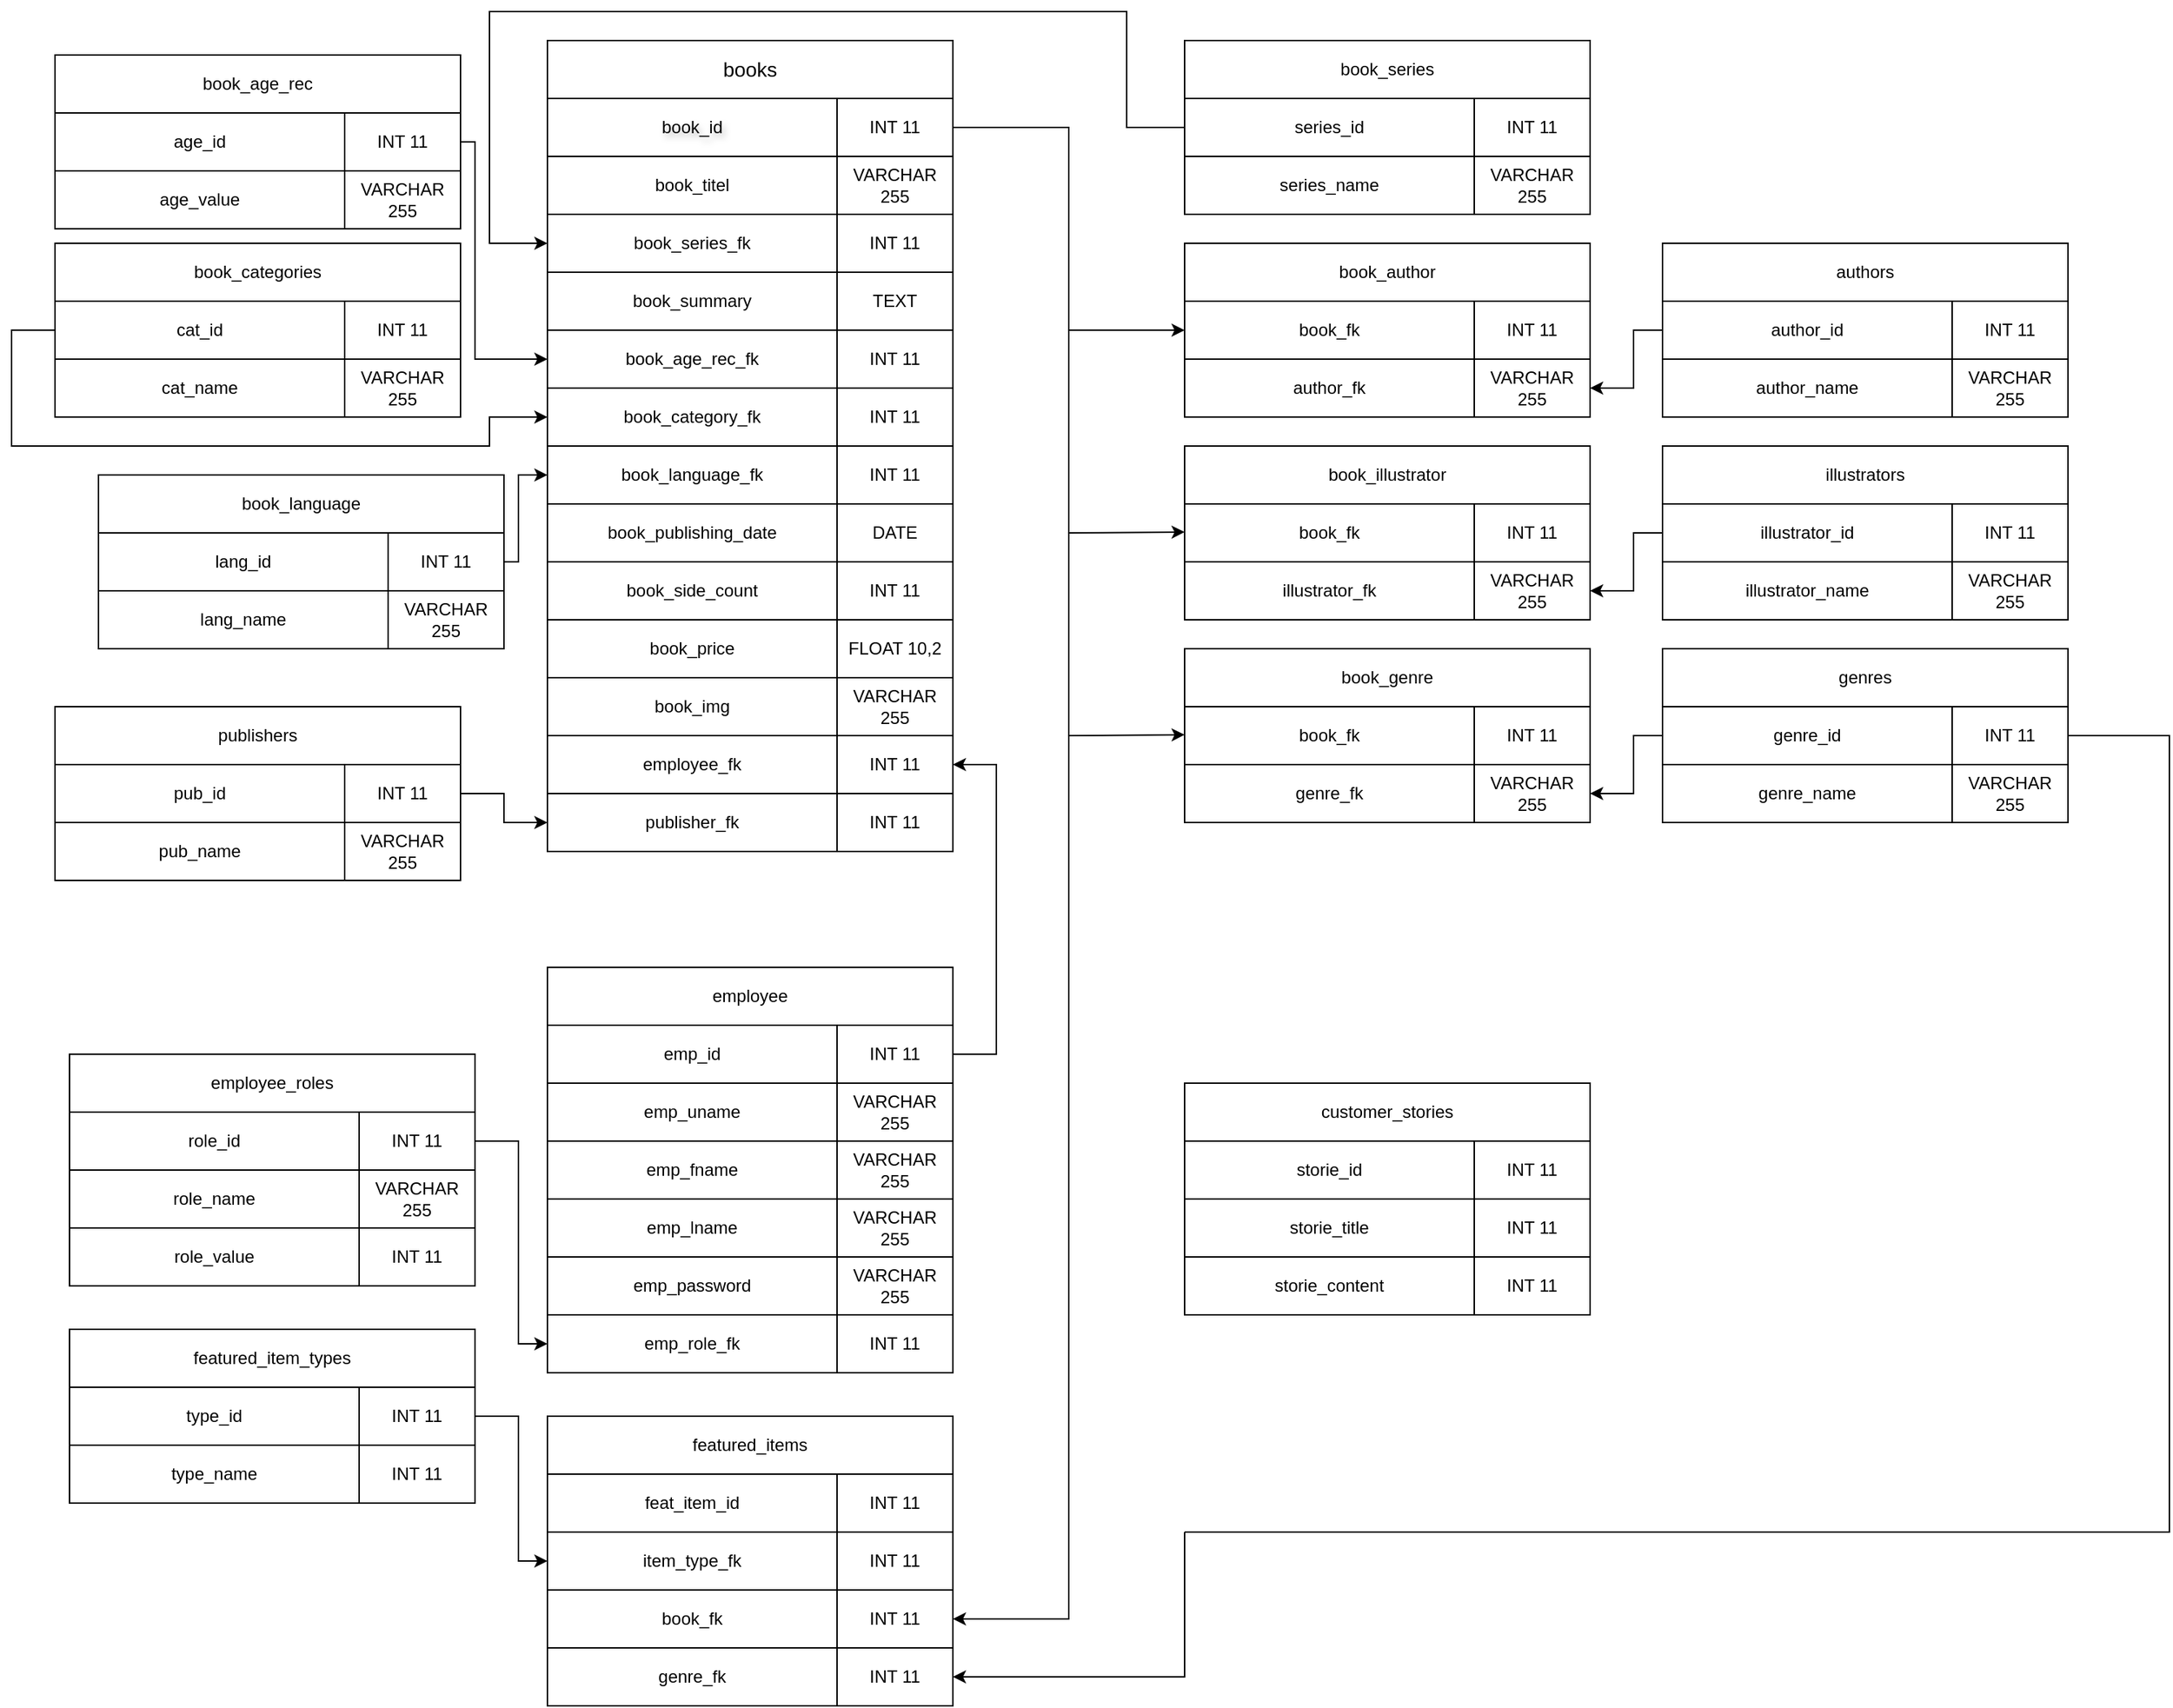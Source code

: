<mxfile version="24.8.4">
  <diagram name="Page-1" id="GM40dVbvfgNcXeAkodNv">
    <mxGraphModel dx="2333" dy="1267" grid="1" gridSize="10" guides="1" tooltips="1" connect="1" arrows="1" fold="1" page="1" pageScale="1" pageWidth="827" pageHeight="1169" math="0" shadow="0">
      <root>
        <mxCell id="0" />
        <mxCell id="1" parent="0" />
        <mxCell id="lu-ZIFMta7nP-iSTY2ae-159" value="" style="rounded=0;whiteSpace=wrap;html=1;" vertex="1" parent="1">
          <mxGeometry x="420" y="110" width="280" height="560" as="geometry" />
        </mxCell>
        <mxCell id="lu-ZIFMta7nP-iSTY2ae-160" value="&lt;font style=&quot;font-size: 14px;&quot;&gt;books&lt;/font&gt;" style="rounded=0;whiteSpace=wrap;html=1;movable=1;resizable=1;rotatable=1;deletable=1;editable=1;locked=0;connectable=1;" vertex="1" parent="1">
          <mxGeometry x="420" y="110" width="280" height="40" as="geometry" />
        </mxCell>
        <mxCell id="lu-ZIFMta7nP-iSTY2ae-161" value="book_id" style="rounded=0;whiteSpace=wrap;html=1;movable=1;resizable=1;rotatable=1;deletable=1;editable=1;locked=0;connectable=1;fontColor=#000000;textShadow=1;" vertex="1" parent="1">
          <mxGeometry x="420" y="150" width="200" height="40" as="geometry" />
        </mxCell>
        <mxCell id="lu-ZIFMta7nP-iSTY2ae-162" value="INT 11" style="rounded=0;whiteSpace=wrap;html=1;movable=1;resizable=1;rotatable=1;deletable=1;editable=1;locked=0;connectable=1;" vertex="1" parent="1">
          <mxGeometry x="620" y="150" width="80" height="40" as="geometry" />
        </mxCell>
        <mxCell id="lu-ZIFMta7nP-iSTY2ae-163" value="book_titel" style="rounded=0;whiteSpace=wrap;html=1;movable=1;resizable=1;rotatable=1;deletable=1;editable=1;locked=0;connectable=1;" vertex="1" parent="1">
          <mxGeometry x="420" y="190" width="200" height="40" as="geometry" />
        </mxCell>
        <mxCell id="lu-ZIFMta7nP-iSTY2ae-164" value="VARCHAR 255" style="rounded=0;whiteSpace=wrap;html=1;movable=1;resizable=1;rotatable=1;deletable=1;editable=1;locked=0;connectable=1;" vertex="1" parent="1">
          <mxGeometry x="620" y="190" width="80" height="40" as="geometry" />
        </mxCell>
        <mxCell id="lu-ZIFMta7nP-iSTY2ae-165" value="book_series_fk" style="rounded=0;whiteSpace=wrap;html=1;movable=1;resizable=1;rotatable=1;deletable=1;editable=1;locked=0;connectable=1;" vertex="1" parent="1">
          <mxGeometry x="420" y="230" width="200" height="40" as="geometry" />
        </mxCell>
        <mxCell id="lu-ZIFMta7nP-iSTY2ae-166" value="INT 11" style="rounded=0;whiteSpace=wrap;html=1;movable=1;resizable=1;rotatable=1;deletable=1;editable=1;locked=0;connectable=1;" vertex="1" parent="1">
          <mxGeometry x="620" y="230" width="80" height="40" as="geometry" />
        </mxCell>
        <mxCell id="lu-ZIFMta7nP-iSTY2ae-167" value="book_summary" style="rounded=0;whiteSpace=wrap;html=1;movable=1;resizable=1;rotatable=1;deletable=1;editable=1;locked=0;connectable=1;" vertex="1" parent="1">
          <mxGeometry x="420" y="270" width="200" height="40" as="geometry" />
        </mxCell>
        <mxCell id="lu-ZIFMta7nP-iSTY2ae-168" value="TEXT" style="rounded=0;whiteSpace=wrap;html=1;movable=1;resizable=1;rotatable=1;deletable=1;editable=1;locked=0;connectable=1;" vertex="1" parent="1">
          <mxGeometry x="620" y="270" width="80" height="40" as="geometry" />
        </mxCell>
        <mxCell id="lu-ZIFMta7nP-iSTY2ae-169" value="book_age_rec_fk" style="rounded=0;whiteSpace=wrap;html=1;movable=1;resizable=1;rotatable=1;deletable=1;editable=1;locked=0;connectable=1;" vertex="1" parent="1">
          <mxGeometry x="420" y="310" width="200" height="40" as="geometry" />
        </mxCell>
        <mxCell id="lu-ZIFMta7nP-iSTY2ae-170" value="INT 11" style="rounded=0;whiteSpace=wrap;html=1;movable=1;resizable=1;rotatable=1;deletable=1;editable=1;locked=0;connectable=1;" vertex="1" parent="1">
          <mxGeometry x="620" y="310" width="80" height="40" as="geometry" />
        </mxCell>
        <mxCell id="lu-ZIFMta7nP-iSTY2ae-171" value="book_category_fk" style="rounded=0;whiteSpace=wrap;html=1;movable=1;resizable=1;rotatable=1;deletable=1;editable=1;locked=0;connectable=1;" vertex="1" parent="1">
          <mxGeometry x="420" y="350" width="200" height="40" as="geometry" />
        </mxCell>
        <mxCell id="lu-ZIFMta7nP-iSTY2ae-172" value="INT 11" style="rounded=0;whiteSpace=wrap;html=1;movable=1;resizable=1;rotatable=1;deletable=1;editable=1;locked=0;connectable=1;" vertex="1" parent="1">
          <mxGeometry x="620" y="350" width="80" height="40" as="geometry" />
        </mxCell>
        <mxCell id="lu-ZIFMta7nP-iSTY2ae-173" value="book_language_fk" style="rounded=0;whiteSpace=wrap;html=1;movable=1;resizable=1;rotatable=1;deletable=1;editable=1;locked=0;connectable=1;" vertex="1" parent="1">
          <mxGeometry x="420" y="390" width="200" height="40" as="geometry" />
        </mxCell>
        <mxCell id="lu-ZIFMta7nP-iSTY2ae-174" value="INT 11" style="rounded=0;whiteSpace=wrap;html=1;movable=1;resizable=1;rotatable=1;deletable=1;editable=1;locked=0;connectable=1;" vertex="1" parent="1">
          <mxGeometry x="620" y="390" width="80" height="40" as="geometry" />
        </mxCell>
        <mxCell id="lu-ZIFMta7nP-iSTY2ae-175" value="book_publishing_date" style="rounded=0;whiteSpace=wrap;html=1;movable=1;resizable=1;rotatable=1;deletable=1;editable=1;locked=0;connectable=1;" vertex="1" parent="1">
          <mxGeometry x="420" y="430" width="200" height="40" as="geometry" />
        </mxCell>
        <mxCell id="lu-ZIFMta7nP-iSTY2ae-176" value="DATE" style="rounded=0;whiteSpace=wrap;html=1;movable=1;resizable=1;rotatable=1;deletable=1;editable=1;locked=0;connectable=1;" vertex="1" parent="1">
          <mxGeometry x="620" y="430" width="80" height="40" as="geometry" />
        </mxCell>
        <mxCell id="lu-ZIFMta7nP-iSTY2ae-177" value="book_side_count" style="rounded=0;whiteSpace=wrap;html=1;movable=1;resizable=1;rotatable=1;deletable=1;editable=1;locked=0;connectable=1;" vertex="1" parent="1">
          <mxGeometry x="420" y="470" width="200" height="40" as="geometry" />
        </mxCell>
        <mxCell id="lu-ZIFMta7nP-iSTY2ae-178" value="INT 11" style="rounded=0;whiteSpace=wrap;html=1;movable=1;resizable=1;rotatable=1;deletable=1;editable=1;locked=0;connectable=1;" vertex="1" parent="1">
          <mxGeometry x="620" y="470" width="80" height="40" as="geometry" />
        </mxCell>
        <mxCell id="lu-ZIFMta7nP-iSTY2ae-179" value="book_price" style="rounded=0;whiteSpace=wrap;html=1;movable=1;resizable=1;rotatable=1;deletable=1;editable=1;locked=0;connectable=1;" vertex="1" parent="1">
          <mxGeometry x="420" y="510" width="200" height="40" as="geometry" />
        </mxCell>
        <mxCell id="lu-ZIFMta7nP-iSTY2ae-180" value="FLOAT 10,2" style="rounded=0;whiteSpace=wrap;html=1;movable=1;resizable=1;rotatable=1;deletable=1;editable=1;locked=0;connectable=1;" vertex="1" parent="1">
          <mxGeometry x="620" y="510" width="80" height="40" as="geometry" />
        </mxCell>
        <mxCell id="lu-ZIFMta7nP-iSTY2ae-181" value="book_img" style="rounded=0;whiteSpace=wrap;html=1;movable=1;resizable=1;rotatable=1;deletable=1;editable=1;locked=0;connectable=1;" vertex="1" parent="1">
          <mxGeometry x="420" y="550" width="200" height="40" as="geometry" />
        </mxCell>
        <mxCell id="lu-ZIFMta7nP-iSTY2ae-182" value="VARCHAR 255" style="rounded=0;whiteSpace=wrap;html=1;movable=1;resizable=1;rotatable=1;deletable=1;editable=1;locked=0;connectable=1;" vertex="1" parent="1">
          <mxGeometry x="620" y="550" width="80" height="40" as="geometry" />
        </mxCell>
        <mxCell id="lu-ZIFMta7nP-iSTY2ae-183" value="" style="rounded=0;whiteSpace=wrap;html=1;" vertex="1" parent="1">
          <mxGeometry x="860" y="110" width="280" height="120" as="geometry" />
        </mxCell>
        <mxCell id="lu-ZIFMta7nP-iSTY2ae-184" value="series_id" style="rounded=0;whiteSpace=wrap;html=1;" vertex="1" parent="1">
          <mxGeometry x="860" y="150" width="200" height="40" as="geometry" />
        </mxCell>
        <mxCell id="lu-ZIFMta7nP-iSTY2ae-185" value="book_series" style="rounded=0;whiteSpace=wrap;html=1;" vertex="1" parent="1">
          <mxGeometry x="860" y="110" width="280" height="40" as="geometry" />
        </mxCell>
        <mxCell id="lu-ZIFMta7nP-iSTY2ae-186" value="INT 11" style="rounded=0;whiteSpace=wrap;html=1;" vertex="1" parent="1">
          <mxGeometry x="1060" y="150" width="80" height="40" as="geometry" />
        </mxCell>
        <mxCell id="lu-ZIFMta7nP-iSTY2ae-187" value="series_name" style="rounded=0;whiteSpace=wrap;html=1;" vertex="1" parent="1">
          <mxGeometry x="860" y="190" width="200" height="40" as="geometry" />
        </mxCell>
        <mxCell id="lu-ZIFMta7nP-iSTY2ae-188" value="VARCHAR 255" style="rounded=0;whiteSpace=wrap;html=1;" vertex="1" parent="1">
          <mxGeometry x="1060" y="190" width="80" height="40" as="geometry" />
        </mxCell>
        <mxCell id="lu-ZIFMta7nP-iSTY2ae-189" value="" style="rounded=0;whiteSpace=wrap;html=1;" vertex="1" parent="1">
          <mxGeometry x="1190" y="250" width="280" height="120" as="geometry" />
        </mxCell>
        <mxCell id="lu-ZIFMta7nP-iSTY2ae-190" value="author_id" style="rounded=0;whiteSpace=wrap;html=1;" vertex="1" parent="1">
          <mxGeometry x="1190" y="290" width="200" height="40" as="geometry" />
        </mxCell>
        <mxCell id="lu-ZIFMta7nP-iSTY2ae-191" value="authors" style="rounded=0;whiteSpace=wrap;html=1;" vertex="1" parent="1">
          <mxGeometry x="1190" y="250" width="280" height="40" as="geometry" />
        </mxCell>
        <mxCell id="lu-ZIFMta7nP-iSTY2ae-192" value="INT 11" style="rounded=0;whiteSpace=wrap;html=1;" vertex="1" parent="1">
          <mxGeometry x="1390" y="290" width="80" height="40" as="geometry" />
        </mxCell>
        <mxCell id="lu-ZIFMta7nP-iSTY2ae-193" value="author_name" style="rounded=0;whiteSpace=wrap;html=1;" vertex="1" parent="1">
          <mxGeometry x="1190" y="330" width="200" height="40" as="geometry" />
        </mxCell>
        <mxCell id="lu-ZIFMta7nP-iSTY2ae-194" value="VARCHAR 255" style="rounded=0;whiteSpace=wrap;html=1;" vertex="1" parent="1">
          <mxGeometry x="1390" y="330" width="80" height="40" as="geometry" />
        </mxCell>
        <mxCell id="lu-ZIFMta7nP-iSTY2ae-195" value="" style="endArrow=classic;html=1;rounded=0;exitX=0;exitY=0.5;exitDx=0;exitDy=0;entryX=0;entryY=0.5;entryDx=0;entryDy=0;" edge="1" parent="1" source="lu-ZIFMta7nP-iSTY2ae-184" target="lu-ZIFMta7nP-iSTY2ae-165">
          <mxGeometry width="50" height="50" relative="1" as="geometry">
            <mxPoint x="830" y="270" as="sourcePoint" />
            <mxPoint x="690" y="70" as="targetPoint" />
            <Array as="points">
              <mxPoint x="820" y="170" />
              <mxPoint x="820" y="90" />
              <mxPoint x="380" y="90" />
              <mxPoint x="380" y="250" />
            </Array>
          </mxGeometry>
        </mxCell>
        <mxCell id="lu-ZIFMta7nP-iSTY2ae-196" value="" style="rounded=0;whiteSpace=wrap;html=1;" vertex="1" parent="1">
          <mxGeometry x="860" y="390" width="280" height="120" as="geometry" />
        </mxCell>
        <mxCell id="lu-ZIFMta7nP-iSTY2ae-197" value="book_fk" style="rounded=0;whiteSpace=wrap;html=1;" vertex="1" parent="1">
          <mxGeometry x="860" y="430" width="200" height="40" as="geometry" />
        </mxCell>
        <mxCell id="lu-ZIFMta7nP-iSTY2ae-198" value="book_illustrator" style="rounded=0;whiteSpace=wrap;html=1;" vertex="1" parent="1">
          <mxGeometry x="860" y="390" width="280" height="40" as="geometry" />
        </mxCell>
        <mxCell id="lu-ZIFMta7nP-iSTY2ae-199" value="INT 11" style="rounded=0;whiteSpace=wrap;html=1;" vertex="1" parent="1">
          <mxGeometry x="1060" y="430" width="80" height="40" as="geometry" />
        </mxCell>
        <mxCell id="lu-ZIFMta7nP-iSTY2ae-200" value="illustrator_fk" style="rounded=0;whiteSpace=wrap;html=1;" vertex="1" parent="1">
          <mxGeometry x="860" y="470" width="200" height="40" as="geometry" />
        </mxCell>
        <mxCell id="lu-ZIFMta7nP-iSTY2ae-201" value="VARCHAR 255" style="rounded=0;whiteSpace=wrap;html=1;" vertex="1" parent="1">
          <mxGeometry x="1060" y="470" width="80" height="40" as="geometry" />
        </mxCell>
        <mxCell id="lu-ZIFMta7nP-iSTY2ae-202" value="" style="rounded=0;whiteSpace=wrap;html=1;" vertex="1" parent="1">
          <mxGeometry x="860" y="250" width="280" height="120" as="geometry" />
        </mxCell>
        <mxCell id="lu-ZIFMta7nP-iSTY2ae-203" value="book_fk" style="rounded=0;whiteSpace=wrap;html=1;" vertex="1" parent="1">
          <mxGeometry x="860" y="290" width="200" height="40" as="geometry" />
        </mxCell>
        <mxCell id="lu-ZIFMta7nP-iSTY2ae-204" value="book_author" style="rounded=0;whiteSpace=wrap;html=1;" vertex="1" parent="1">
          <mxGeometry x="860" y="250" width="280" height="40" as="geometry" />
        </mxCell>
        <mxCell id="lu-ZIFMta7nP-iSTY2ae-205" value="INT 11" style="rounded=0;whiteSpace=wrap;html=1;" vertex="1" parent="1">
          <mxGeometry x="1060" y="290" width="80" height="40" as="geometry" />
        </mxCell>
        <mxCell id="lu-ZIFMta7nP-iSTY2ae-206" value="author_fk" style="rounded=0;whiteSpace=wrap;html=1;" vertex="1" parent="1">
          <mxGeometry x="860" y="330" width="200" height="40" as="geometry" />
        </mxCell>
        <mxCell id="lu-ZIFMta7nP-iSTY2ae-207" value="VARCHAR 255" style="rounded=0;whiteSpace=wrap;html=1;" vertex="1" parent="1">
          <mxGeometry x="1060" y="330" width="80" height="40" as="geometry" />
        </mxCell>
        <mxCell id="lu-ZIFMta7nP-iSTY2ae-208" value="" style="endArrow=classic;html=1;rounded=0;entryX=1;entryY=0.5;entryDx=0;entryDy=0;exitX=0;exitY=0.5;exitDx=0;exitDy=0;" edge="1" parent="1" source="lu-ZIFMta7nP-iSTY2ae-190" target="lu-ZIFMta7nP-iSTY2ae-207">
          <mxGeometry width="50" height="50" relative="1" as="geometry">
            <mxPoint x="790" y="370" as="sourcePoint" />
            <mxPoint x="840" y="320" as="targetPoint" />
            <Array as="points">
              <mxPoint x="1170" y="310" />
              <mxPoint x="1170" y="350" />
            </Array>
          </mxGeometry>
        </mxCell>
        <mxCell id="lu-ZIFMta7nP-iSTY2ae-209" value="" style="rounded=0;whiteSpace=wrap;html=1;" vertex="1" parent="1">
          <mxGeometry x="1190" y="390" width="280" height="120" as="geometry" />
        </mxCell>
        <mxCell id="lu-ZIFMta7nP-iSTY2ae-210" value="illustrator_id" style="rounded=0;whiteSpace=wrap;html=1;" vertex="1" parent="1">
          <mxGeometry x="1190" y="430" width="200" height="40" as="geometry" />
        </mxCell>
        <mxCell id="lu-ZIFMta7nP-iSTY2ae-211" value="illustrators" style="rounded=0;whiteSpace=wrap;html=1;" vertex="1" parent="1">
          <mxGeometry x="1190" y="390" width="280" height="40" as="geometry" />
        </mxCell>
        <mxCell id="lu-ZIFMta7nP-iSTY2ae-212" value="INT 11" style="rounded=0;whiteSpace=wrap;html=1;" vertex="1" parent="1">
          <mxGeometry x="1390" y="430" width="80" height="40" as="geometry" />
        </mxCell>
        <mxCell id="lu-ZIFMta7nP-iSTY2ae-213" value="illustrator_name" style="rounded=0;whiteSpace=wrap;html=1;" vertex="1" parent="1">
          <mxGeometry x="1190" y="470" width="200" height="40" as="geometry" />
        </mxCell>
        <mxCell id="lu-ZIFMta7nP-iSTY2ae-214" value="VARCHAR 255" style="rounded=0;whiteSpace=wrap;html=1;" vertex="1" parent="1">
          <mxGeometry x="1390" y="470" width="80" height="40" as="geometry" />
        </mxCell>
        <mxCell id="lu-ZIFMta7nP-iSTY2ae-215" value="" style="endArrow=none;html=1;rounded=0;" edge="1" parent="1">
          <mxGeometry width="50" height="50" relative="1" as="geometry">
            <mxPoint x="700" y="170" as="sourcePoint" />
            <mxPoint x="780" y="350" as="targetPoint" />
            <Array as="points">
              <mxPoint x="780" y="170" />
            </Array>
          </mxGeometry>
        </mxCell>
        <mxCell id="lu-ZIFMta7nP-iSTY2ae-216" value="" style="endArrow=classic;html=1;rounded=0;entryX=0;entryY=0.5;entryDx=0;entryDy=0;" edge="1" parent="1" target="lu-ZIFMta7nP-iSTY2ae-203">
          <mxGeometry width="50" height="50" relative="1" as="geometry">
            <mxPoint x="780" y="310" as="sourcePoint" />
            <mxPoint x="760" y="410" as="targetPoint" />
          </mxGeometry>
        </mxCell>
        <mxCell id="lu-ZIFMta7nP-iSTY2ae-217" value="" style="endArrow=classic;html=1;rounded=0;entryX=0;entryY=0.5;entryDx=0;entryDy=0;" edge="1" parent="1">
          <mxGeometry width="50" height="50" relative="1" as="geometry">
            <mxPoint x="780" y="350" as="sourcePoint" />
            <mxPoint x="860" y="449.41" as="targetPoint" />
            <Array as="points">
              <mxPoint x="780" y="450" />
            </Array>
          </mxGeometry>
        </mxCell>
        <mxCell id="lu-ZIFMta7nP-iSTY2ae-218" value="" style="endArrow=classic;html=1;rounded=0;entryX=1;entryY=0.5;entryDx=0;entryDy=0;exitX=0;exitY=0.5;exitDx=0;exitDy=0;" edge="1" parent="1" source="lu-ZIFMta7nP-iSTY2ae-210" target="lu-ZIFMta7nP-iSTY2ae-201">
          <mxGeometry width="50" height="50" relative="1" as="geometry">
            <mxPoint x="800" y="330" as="sourcePoint" />
            <mxPoint x="880" y="330" as="targetPoint" />
            <Array as="points">
              <mxPoint x="1170" y="450" />
              <mxPoint x="1170" y="490" />
            </Array>
          </mxGeometry>
        </mxCell>
        <mxCell id="lu-ZIFMta7nP-iSTY2ae-219" value="" style="rounded=0;whiteSpace=wrap;html=1;" vertex="1" parent="1">
          <mxGeometry x="80" y="120" width="280" height="120" as="geometry" />
        </mxCell>
        <mxCell id="lu-ZIFMta7nP-iSTY2ae-220" value="age_id" style="rounded=0;whiteSpace=wrap;html=1;" vertex="1" parent="1">
          <mxGeometry x="80" y="160" width="200" height="40" as="geometry" />
        </mxCell>
        <mxCell id="lu-ZIFMta7nP-iSTY2ae-221" value="book_age_rec" style="rounded=0;whiteSpace=wrap;html=1;" vertex="1" parent="1">
          <mxGeometry x="80" y="120" width="280" height="40" as="geometry" />
        </mxCell>
        <mxCell id="lu-ZIFMta7nP-iSTY2ae-222" value="INT 11" style="rounded=0;whiteSpace=wrap;html=1;" vertex="1" parent="1">
          <mxGeometry x="280" y="160" width="80" height="40" as="geometry" />
        </mxCell>
        <mxCell id="lu-ZIFMta7nP-iSTY2ae-223" value="age_value" style="rounded=0;whiteSpace=wrap;html=1;" vertex="1" parent="1">
          <mxGeometry x="80" y="200" width="200" height="40" as="geometry" />
        </mxCell>
        <mxCell id="lu-ZIFMta7nP-iSTY2ae-224" value="VARCHAR 255" style="rounded=0;whiteSpace=wrap;html=1;" vertex="1" parent="1">
          <mxGeometry x="280" y="200" width="80" height="40" as="geometry" />
        </mxCell>
        <mxCell id="lu-ZIFMta7nP-iSTY2ae-225" value="" style="endArrow=classic;html=1;rounded=0;entryX=0;entryY=0.5;entryDx=0;entryDy=0;exitX=1;exitY=0.5;exitDx=0;exitDy=0;" edge="1" parent="1" source="lu-ZIFMta7nP-iSTY2ae-222" target="lu-ZIFMta7nP-iSTY2ae-169">
          <mxGeometry width="50" height="50" relative="1" as="geometry">
            <mxPoint x="590" y="520" as="sourcePoint" />
            <mxPoint x="640" y="470" as="targetPoint" />
            <Array as="points">
              <mxPoint x="370" y="180" />
              <mxPoint x="370" y="330" />
            </Array>
          </mxGeometry>
        </mxCell>
        <mxCell id="lu-ZIFMta7nP-iSTY2ae-226" value="" style="rounded=0;whiteSpace=wrap;html=1;" vertex="1" parent="1">
          <mxGeometry x="860" y="530" width="280" height="120" as="geometry" />
        </mxCell>
        <mxCell id="lu-ZIFMta7nP-iSTY2ae-227" value="book_fk" style="rounded=0;whiteSpace=wrap;html=1;" vertex="1" parent="1">
          <mxGeometry x="860" y="570" width="200" height="40" as="geometry" />
        </mxCell>
        <mxCell id="lu-ZIFMta7nP-iSTY2ae-228" value="book_genre" style="rounded=0;whiteSpace=wrap;html=1;" vertex="1" parent="1">
          <mxGeometry x="860" y="530" width="280" height="40" as="geometry" />
        </mxCell>
        <mxCell id="lu-ZIFMta7nP-iSTY2ae-229" value="INT 11" style="rounded=0;whiteSpace=wrap;html=1;" vertex="1" parent="1">
          <mxGeometry x="1060" y="570" width="80" height="40" as="geometry" />
        </mxCell>
        <mxCell id="lu-ZIFMta7nP-iSTY2ae-230" value="genre_fk" style="rounded=0;whiteSpace=wrap;html=1;" vertex="1" parent="1">
          <mxGeometry x="860" y="610" width="200" height="40" as="geometry" />
        </mxCell>
        <mxCell id="lu-ZIFMta7nP-iSTY2ae-231" value="VARCHAR 255" style="rounded=0;whiteSpace=wrap;html=1;" vertex="1" parent="1">
          <mxGeometry x="1060" y="610" width="80" height="40" as="geometry" />
        </mxCell>
        <mxCell id="lu-ZIFMta7nP-iSTY2ae-232" value="" style="rounded=0;whiteSpace=wrap;html=1;" vertex="1" parent="1">
          <mxGeometry x="1190" y="530" width="280" height="120" as="geometry" />
        </mxCell>
        <mxCell id="lu-ZIFMta7nP-iSTY2ae-233" value="genre_id" style="rounded=0;whiteSpace=wrap;html=1;" vertex="1" parent="1">
          <mxGeometry x="1190" y="570" width="200" height="40" as="geometry" />
        </mxCell>
        <mxCell id="lu-ZIFMta7nP-iSTY2ae-234" value="genres" style="rounded=0;whiteSpace=wrap;html=1;" vertex="1" parent="1">
          <mxGeometry x="1190" y="530" width="280" height="40" as="geometry" />
        </mxCell>
        <mxCell id="lu-ZIFMta7nP-iSTY2ae-235" value="INT 11" style="rounded=0;whiteSpace=wrap;html=1;" vertex="1" parent="1">
          <mxGeometry x="1390" y="570" width="80" height="40" as="geometry" />
        </mxCell>
        <mxCell id="lu-ZIFMta7nP-iSTY2ae-236" value="genre_name" style="rounded=0;whiteSpace=wrap;html=1;" vertex="1" parent="1">
          <mxGeometry x="1190" y="610" width="200" height="40" as="geometry" />
        </mxCell>
        <mxCell id="lu-ZIFMta7nP-iSTY2ae-237" value="VARCHAR 255" style="rounded=0;whiteSpace=wrap;html=1;" vertex="1" parent="1">
          <mxGeometry x="1390" y="610" width="80" height="40" as="geometry" />
        </mxCell>
        <mxCell id="lu-ZIFMta7nP-iSTY2ae-238" value="" style="endArrow=classic;html=1;rounded=0;entryX=1;entryY=0.5;entryDx=0;entryDy=0;exitX=0;exitY=0.5;exitDx=0;exitDy=0;" edge="1" parent="1" source="lu-ZIFMta7nP-iSTY2ae-233" target="lu-ZIFMta7nP-iSTY2ae-231">
          <mxGeometry width="50" height="50" relative="1" as="geometry">
            <mxPoint x="800" y="470" as="sourcePoint" />
            <mxPoint x="880" y="470" as="targetPoint" />
            <Array as="points">
              <mxPoint x="1170" y="590" />
              <mxPoint x="1170" y="630" />
            </Array>
          </mxGeometry>
        </mxCell>
        <mxCell id="lu-ZIFMta7nP-iSTY2ae-239" value="" style="rounded=0;whiteSpace=wrap;html=1;" vertex="1" parent="1">
          <mxGeometry x="80" y="570" width="280" height="120" as="geometry" />
        </mxCell>
        <mxCell id="lu-ZIFMta7nP-iSTY2ae-240" value="pub_id" style="rounded=0;whiteSpace=wrap;html=1;" vertex="1" parent="1">
          <mxGeometry x="80" y="610" width="200" height="40" as="geometry" />
        </mxCell>
        <mxCell id="lu-ZIFMta7nP-iSTY2ae-241" value="publishers" style="rounded=0;whiteSpace=wrap;html=1;" vertex="1" parent="1">
          <mxGeometry x="80" y="570" width="280" height="40" as="geometry" />
        </mxCell>
        <mxCell id="lu-ZIFMta7nP-iSTY2ae-242" value="INT 11" style="rounded=0;whiteSpace=wrap;html=1;" vertex="1" parent="1">
          <mxGeometry x="280" y="610" width="80" height="40" as="geometry" />
        </mxCell>
        <mxCell id="lu-ZIFMta7nP-iSTY2ae-243" value="pub_name" style="rounded=0;whiteSpace=wrap;html=1;" vertex="1" parent="1">
          <mxGeometry x="80" y="650" width="200" height="40" as="geometry" />
        </mxCell>
        <mxCell id="lu-ZIFMta7nP-iSTY2ae-244" value="VARCHAR 255" style="rounded=0;whiteSpace=wrap;html=1;" vertex="1" parent="1">
          <mxGeometry x="280" y="650" width="80" height="40" as="geometry" />
        </mxCell>
        <mxCell id="lu-ZIFMta7nP-iSTY2ae-245" value="" style="endArrow=classic;html=1;rounded=0;entryX=0;entryY=0.5;entryDx=0;entryDy=0;" edge="1" parent="1">
          <mxGeometry width="50" height="50" relative="1" as="geometry">
            <mxPoint x="780" y="450" as="sourcePoint" />
            <mxPoint x="860" y="589.41" as="targetPoint" />
            <Array as="points">
              <mxPoint x="780" y="590" />
            </Array>
          </mxGeometry>
        </mxCell>
        <mxCell id="lu-ZIFMta7nP-iSTY2ae-246" value="" style="rounded=0;whiteSpace=wrap;html=1;" vertex="1" parent="1">
          <mxGeometry x="110" y="410" width="280" height="120" as="geometry" />
        </mxCell>
        <mxCell id="lu-ZIFMta7nP-iSTY2ae-247" value="lang_id" style="rounded=0;whiteSpace=wrap;html=1;" vertex="1" parent="1">
          <mxGeometry x="110" y="450" width="200" height="40" as="geometry" />
        </mxCell>
        <mxCell id="lu-ZIFMta7nP-iSTY2ae-248" value="book_language" style="rounded=0;whiteSpace=wrap;html=1;" vertex="1" parent="1">
          <mxGeometry x="110" y="410" width="280" height="40" as="geometry" />
        </mxCell>
        <mxCell id="lu-ZIFMta7nP-iSTY2ae-249" value="INT 11" style="rounded=0;whiteSpace=wrap;html=1;" vertex="1" parent="1">
          <mxGeometry x="310" y="450" width="80" height="40" as="geometry" />
        </mxCell>
        <mxCell id="lu-ZIFMta7nP-iSTY2ae-250" value="lang_name" style="rounded=0;whiteSpace=wrap;html=1;" vertex="1" parent="1">
          <mxGeometry x="110" y="490" width="200" height="40" as="geometry" />
        </mxCell>
        <mxCell id="lu-ZIFMta7nP-iSTY2ae-251" value="VARCHAR 255" style="rounded=0;whiteSpace=wrap;html=1;" vertex="1" parent="1">
          <mxGeometry x="310" y="490" width="80" height="40" as="geometry" />
        </mxCell>
        <mxCell id="lu-ZIFMta7nP-iSTY2ae-252" value="" style="endArrow=classic;html=1;rounded=0;entryX=0;entryY=0.5;entryDx=0;entryDy=0;exitX=1;exitY=0.5;exitDx=0;exitDy=0;" edge="1" parent="1" source="lu-ZIFMta7nP-iSTY2ae-249" target="lu-ZIFMta7nP-iSTY2ae-173">
          <mxGeometry width="50" height="50" relative="1" as="geometry">
            <mxPoint x="400" y="340" as="sourcePoint" />
            <mxPoint x="430" y="340" as="targetPoint" />
            <Array as="points">
              <mxPoint x="400" y="470" />
              <mxPoint x="400" y="410" />
            </Array>
          </mxGeometry>
        </mxCell>
        <mxCell id="lu-ZIFMta7nP-iSTY2ae-253" value="" style="rounded=0;whiteSpace=wrap;html=1;" vertex="1" parent="1">
          <mxGeometry x="420" y="750" width="280" height="280" as="geometry" />
        </mxCell>
        <mxCell id="lu-ZIFMta7nP-iSTY2ae-254" value="emp_id" style="rounded=0;whiteSpace=wrap;html=1;" vertex="1" parent="1">
          <mxGeometry x="420" y="790" width="200" height="40" as="geometry" />
        </mxCell>
        <mxCell id="lu-ZIFMta7nP-iSTY2ae-255" value="employee" style="rounded=0;whiteSpace=wrap;html=1;" vertex="1" parent="1">
          <mxGeometry x="420" y="750" width="280" height="40" as="geometry" />
        </mxCell>
        <mxCell id="lu-ZIFMta7nP-iSTY2ae-256" value="INT 11" style="rounded=0;whiteSpace=wrap;html=1;" vertex="1" parent="1">
          <mxGeometry x="620" y="790" width="80" height="40" as="geometry" />
        </mxCell>
        <mxCell id="lu-ZIFMta7nP-iSTY2ae-257" value="emp_uname" style="rounded=0;whiteSpace=wrap;html=1;" vertex="1" parent="1">
          <mxGeometry x="420" y="830" width="200" height="40" as="geometry" />
        </mxCell>
        <mxCell id="lu-ZIFMta7nP-iSTY2ae-258" value="VARCHAR 255" style="rounded=0;whiteSpace=wrap;html=1;" vertex="1" parent="1">
          <mxGeometry x="620" y="830" width="80" height="40" as="geometry" />
        </mxCell>
        <mxCell id="lu-ZIFMta7nP-iSTY2ae-259" value="emp_fname" style="rounded=0;whiteSpace=wrap;html=1;" vertex="1" parent="1">
          <mxGeometry x="420" y="870" width="200" height="40" as="geometry" />
        </mxCell>
        <mxCell id="lu-ZIFMta7nP-iSTY2ae-260" value="VARCHAR 255" style="rounded=0;whiteSpace=wrap;html=1;" vertex="1" parent="1">
          <mxGeometry x="620" y="870" width="80" height="40" as="geometry" />
        </mxCell>
        <mxCell id="lu-ZIFMta7nP-iSTY2ae-261" value="emp_lname" style="rounded=0;whiteSpace=wrap;html=1;" vertex="1" parent="1">
          <mxGeometry x="420" y="910" width="200" height="40" as="geometry" />
        </mxCell>
        <mxCell id="lu-ZIFMta7nP-iSTY2ae-262" value="VARCHAR 255" style="rounded=0;whiteSpace=wrap;html=1;" vertex="1" parent="1">
          <mxGeometry x="620" y="910" width="80" height="40" as="geometry" />
        </mxCell>
        <mxCell id="lu-ZIFMta7nP-iSTY2ae-263" value="emp_password" style="rounded=0;whiteSpace=wrap;html=1;" vertex="1" parent="1">
          <mxGeometry x="420" y="950" width="200" height="40" as="geometry" />
        </mxCell>
        <mxCell id="lu-ZIFMta7nP-iSTY2ae-264" value="VARCHAR 255" style="rounded=0;whiteSpace=wrap;html=1;" vertex="1" parent="1">
          <mxGeometry x="620" y="950" width="80" height="40" as="geometry" />
        </mxCell>
        <mxCell id="lu-ZIFMta7nP-iSTY2ae-265" value="emp_role_fk" style="rounded=0;whiteSpace=wrap;html=1;" vertex="1" parent="1">
          <mxGeometry x="420" y="990" width="200" height="40" as="geometry" />
        </mxCell>
        <mxCell id="lu-ZIFMta7nP-iSTY2ae-266" value="INT 11" style="rounded=0;whiteSpace=wrap;html=1;" vertex="1" parent="1">
          <mxGeometry x="620" y="990" width="80" height="40" as="geometry" />
        </mxCell>
        <mxCell id="lu-ZIFMta7nP-iSTY2ae-267" value="" style="rounded=0;whiteSpace=wrap;html=1;" vertex="1" parent="1">
          <mxGeometry x="90" y="810" width="280" height="160" as="geometry" />
        </mxCell>
        <mxCell id="lu-ZIFMta7nP-iSTY2ae-268" value="role_id" style="rounded=0;whiteSpace=wrap;html=1;" vertex="1" parent="1">
          <mxGeometry x="90" y="850" width="200" height="40" as="geometry" />
        </mxCell>
        <mxCell id="lu-ZIFMta7nP-iSTY2ae-269" value="employee_roles" style="rounded=0;whiteSpace=wrap;html=1;" vertex="1" parent="1">
          <mxGeometry x="90" y="810" width="280" height="40" as="geometry" />
        </mxCell>
        <mxCell id="lu-ZIFMta7nP-iSTY2ae-270" value="" style="edgeStyle=orthogonalEdgeStyle;rounded=0;orthogonalLoop=1;jettySize=auto;html=1;entryX=0;entryY=0.5;entryDx=0;entryDy=0;" edge="1" parent="1" source="lu-ZIFMta7nP-iSTY2ae-271" target="lu-ZIFMta7nP-iSTY2ae-265">
          <mxGeometry relative="1" as="geometry">
            <Array as="points">
              <mxPoint x="400" y="870" />
              <mxPoint x="400" y="1010" />
            </Array>
          </mxGeometry>
        </mxCell>
        <mxCell id="lu-ZIFMta7nP-iSTY2ae-271" value="INT 11" style="rounded=0;whiteSpace=wrap;html=1;" vertex="1" parent="1">
          <mxGeometry x="290" y="850" width="80" height="40" as="geometry" />
        </mxCell>
        <mxCell id="lu-ZIFMta7nP-iSTY2ae-272" value="role_name" style="rounded=0;whiteSpace=wrap;html=1;" vertex="1" parent="1">
          <mxGeometry x="90" y="890" width="200" height="40" as="geometry" />
        </mxCell>
        <mxCell id="lu-ZIFMta7nP-iSTY2ae-273" value="VARCHAR 255" style="rounded=0;whiteSpace=wrap;html=1;" vertex="1" parent="1">
          <mxGeometry x="290" y="890" width="80" height="40" as="geometry" />
        </mxCell>
        <mxCell id="lu-ZIFMta7nP-iSTY2ae-274" value="role_value" style="rounded=0;whiteSpace=wrap;html=1;" vertex="1" parent="1">
          <mxGeometry x="90" y="930" width="200" height="40" as="geometry" />
        </mxCell>
        <mxCell id="lu-ZIFMta7nP-iSTY2ae-275" value="INT 11" style="rounded=0;whiteSpace=wrap;html=1;" vertex="1" parent="1">
          <mxGeometry x="290" y="930" width="80" height="40" as="geometry" />
        </mxCell>
        <mxCell id="lu-ZIFMta7nP-iSTY2ae-276" value="" style="endArrow=classic;html=1;rounded=0;entryX=1;entryY=0.5;entryDx=0;entryDy=0;exitX=1;exitY=0.5;exitDx=0;exitDy=0;" edge="1" parent="1" source="lu-ZIFMta7nP-iSTY2ae-256" target="lu-ZIFMta7nP-iSTY2ae-309">
          <mxGeometry width="50" height="50" relative="1" as="geometry">
            <mxPoint x="570" y="520" as="sourcePoint" />
            <mxPoint x="620" y="470" as="targetPoint" />
            <Array as="points">
              <mxPoint x="730" y="810" />
              <mxPoint x="730" y="610" />
            </Array>
          </mxGeometry>
        </mxCell>
        <mxCell id="lu-ZIFMta7nP-iSTY2ae-277" value="" style="rounded=0;whiteSpace=wrap;html=1;" vertex="1" parent="1">
          <mxGeometry x="860" y="830" width="280" height="160" as="geometry" />
        </mxCell>
        <mxCell id="lu-ZIFMta7nP-iSTY2ae-278" value="customer_stories" style="rounded=0;whiteSpace=wrap;html=1;" vertex="1" parent="1">
          <mxGeometry x="860" y="830" width="280" height="40" as="geometry" />
        </mxCell>
        <mxCell id="lu-ZIFMta7nP-iSTY2ae-279" value="storie_id" style="rounded=0;whiteSpace=wrap;html=1;" vertex="1" parent="1">
          <mxGeometry x="860" y="870" width="200" height="40" as="geometry" />
        </mxCell>
        <mxCell id="lu-ZIFMta7nP-iSTY2ae-280" value="INT 11" style="rounded=0;whiteSpace=wrap;html=1;" vertex="1" parent="1">
          <mxGeometry x="1060" y="870" width="80" height="40" as="geometry" />
        </mxCell>
        <mxCell id="lu-ZIFMta7nP-iSTY2ae-281" value="storie_title" style="rounded=0;whiteSpace=wrap;html=1;" vertex="1" parent="1">
          <mxGeometry x="860" y="910" width="200" height="40" as="geometry" />
        </mxCell>
        <mxCell id="lu-ZIFMta7nP-iSTY2ae-282" value="INT 11" style="rounded=0;whiteSpace=wrap;html=1;" vertex="1" parent="1">
          <mxGeometry x="1060" y="910" width="80" height="40" as="geometry" />
        </mxCell>
        <mxCell id="lu-ZIFMta7nP-iSTY2ae-283" value="storie_content" style="rounded=0;whiteSpace=wrap;html=1;" vertex="1" parent="1">
          <mxGeometry x="860" y="950" width="200" height="40" as="geometry" />
        </mxCell>
        <mxCell id="lu-ZIFMta7nP-iSTY2ae-284" value="INT 11" style="rounded=0;whiteSpace=wrap;html=1;" vertex="1" parent="1">
          <mxGeometry x="1060" y="950" width="80" height="40" as="geometry" />
        </mxCell>
        <mxCell id="lu-ZIFMta7nP-iSTY2ae-285" value="" style="rounded=0;whiteSpace=wrap;html=1;" vertex="1" parent="1">
          <mxGeometry x="420" y="1060" width="280" height="200" as="geometry" />
        </mxCell>
        <mxCell id="lu-ZIFMta7nP-iSTY2ae-286" value="feat_item_id" style="rounded=0;whiteSpace=wrap;html=1;" vertex="1" parent="1">
          <mxGeometry x="420" y="1100" width="200" height="40" as="geometry" />
        </mxCell>
        <mxCell id="lu-ZIFMta7nP-iSTY2ae-287" value="featured_items" style="rounded=0;whiteSpace=wrap;html=1;" vertex="1" parent="1">
          <mxGeometry x="420" y="1060" width="280" height="40" as="geometry" />
        </mxCell>
        <mxCell id="lu-ZIFMta7nP-iSTY2ae-288" value="INT 11" style="rounded=0;whiteSpace=wrap;html=1;" vertex="1" parent="1">
          <mxGeometry x="620" y="1100" width="80" height="40" as="geometry" />
        </mxCell>
        <mxCell id="lu-ZIFMta7nP-iSTY2ae-289" value="item_type_fk" style="rounded=0;whiteSpace=wrap;html=1;" vertex="1" parent="1">
          <mxGeometry x="420" y="1140" width="200" height="40" as="geometry" />
        </mxCell>
        <mxCell id="lu-ZIFMta7nP-iSTY2ae-290" value="INT 11" style="rounded=0;whiteSpace=wrap;html=1;" vertex="1" parent="1">
          <mxGeometry x="620" y="1140" width="80" height="40" as="geometry" />
        </mxCell>
        <mxCell id="lu-ZIFMta7nP-iSTY2ae-291" value="book_fk" style="rounded=0;whiteSpace=wrap;html=1;" vertex="1" parent="1">
          <mxGeometry x="420" y="1180" width="200" height="40" as="geometry" />
        </mxCell>
        <mxCell id="lu-ZIFMta7nP-iSTY2ae-292" value="INT 11" style="rounded=0;whiteSpace=wrap;html=1;" vertex="1" parent="1">
          <mxGeometry x="620" y="1180" width="80" height="40" as="geometry" />
        </mxCell>
        <mxCell id="lu-ZIFMta7nP-iSTY2ae-293" value="" style="endArrow=classic;html=1;rounded=0;entryX=1;entryY=0.5;entryDx=0;entryDy=0;" edge="1" parent="1" target="lu-ZIFMta7nP-iSTY2ae-292">
          <mxGeometry width="50" height="50" relative="1" as="geometry">
            <mxPoint x="780" y="590" as="sourcePoint" />
            <mxPoint x="790" y="670" as="targetPoint" />
            <Array as="points">
              <mxPoint x="780" y="900" />
              <mxPoint x="780" y="1070" />
              <mxPoint x="780" y="1200" />
            </Array>
          </mxGeometry>
        </mxCell>
        <mxCell id="lu-ZIFMta7nP-iSTY2ae-294" value="" style="endArrow=none;html=1;rounded=0;entryX=1;entryY=0.5;entryDx=0;entryDy=0;" edge="1" parent="1" target="lu-ZIFMta7nP-iSTY2ae-235">
          <mxGeometry width="50" height="50" relative="1" as="geometry">
            <mxPoint x="860" y="1140" as="sourcePoint" />
            <mxPoint x="790" y="670" as="targetPoint" />
            <Array as="points">
              <mxPoint x="1540" y="1140" />
              <mxPoint x="1540" y="590" />
            </Array>
          </mxGeometry>
        </mxCell>
        <mxCell id="lu-ZIFMta7nP-iSTY2ae-295" value="" style="rounded=0;whiteSpace=wrap;html=1;" vertex="1" parent="1">
          <mxGeometry x="90" y="1000" width="280" height="120" as="geometry" />
        </mxCell>
        <mxCell id="lu-ZIFMta7nP-iSTY2ae-296" value="type_id" style="rounded=0;whiteSpace=wrap;html=1;" vertex="1" parent="1">
          <mxGeometry x="90" y="1040" width="200" height="40" as="geometry" />
        </mxCell>
        <mxCell id="lu-ZIFMta7nP-iSTY2ae-297" value="featured_item_types" style="rounded=0;whiteSpace=wrap;html=1;" vertex="1" parent="1">
          <mxGeometry x="90" y="1000" width="280" height="40" as="geometry" />
        </mxCell>
        <mxCell id="lu-ZIFMta7nP-iSTY2ae-298" value="INT 11" style="rounded=0;whiteSpace=wrap;html=1;" vertex="1" parent="1">
          <mxGeometry x="290" y="1040" width="80" height="40" as="geometry" />
        </mxCell>
        <mxCell id="lu-ZIFMta7nP-iSTY2ae-299" value="type_name" style="rounded=0;whiteSpace=wrap;html=1;" vertex="1" parent="1">
          <mxGeometry x="90" y="1080" width="200" height="40" as="geometry" />
        </mxCell>
        <mxCell id="lu-ZIFMta7nP-iSTY2ae-300" value="INT 11" style="rounded=0;whiteSpace=wrap;html=1;" vertex="1" parent="1">
          <mxGeometry x="290" y="1080" width="80" height="40" as="geometry" />
        </mxCell>
        <mxCell id="lu-ZIFMta7nP-iSTY2ae-301" value="" style="endArrow=classic;html=1;rounded=0;exitX=1;exitY=0.5;exitDx=0;exitDy=0;entryX=0;entryY=0.5;entryDx=0;entryDy=0;" edge="1" parent="1" source="lu-ZIFMta7nP-iSTY2ae-298" target="lu-ZIFMta7nP-iSTY2ae-289">
          <mxGeometry width="50" height="50" relative="1" as="geometry">
            <mxPoint x="470" y="960" as="sourcePoint" />
            <mxPoint x="520" y="910" as="targetPoint" />
            <Array as="points">
              <mxPoint x="400" y="1060" />
              <mxPoint x="400" y="1160" />
            </Array>
          </mxGeometry>
        </mxCell>
        <mxCell id="lu-ZIFMta7nP-iSTY2ae-302" value="" style="rounded=0;whiteSpace=wrap;html=1;" vertex="1" parent="1">
          <mxGeometry x="80" y="250" width="280" height="120" as="geometry" />
        </mxCell>
        <mxCell id="lu-ZIFMta7nP-iSTY2ae-303" value="cat_id" style="rounded=0;whiteSpace=wrap;html=1;" vertex="1" parent="1">
          <mxGeometry x="80" y="290" width="200" height="40" as="geometry" />
        </mxCell>
        <mxCell id="lu-ZIFMta7nP-iSTY2ae-304" value="book_categories" style="rounded=0;whiteSpace=wrap;html=1;" vertex="1" parent="1">
          <mxGeometry x="80" y="250" width="280" height="40" as="geometry" />
        </mxCell>
        <mxCell id="lu-ZIFMta7nP-iSTY2ae-305" value="INT 11" style="rounded=0;whiteSpace=wrap;html=1;" vertex="1" parent="1">
          <mxGeometry x="280" y="290" width="80" height="40" as="geometry" />
        </mxCell>
        <mxCell id="lu-ZIFMta7nP-iSTY2ae-306" value="cat_name" style="rounded=0;whiteSpace=wrap;html=1;" vertex="1" parent="1">
          <mxGeometry x="80" y="330" width="200" height="40" as="geometry" />
        </mxCell>
        <mxCell id="lu-ZIFMta7nP-iSTY2ae-307" value="VARCHAR 255" style="rounded=0;whiteSpace=wrap;html=1;" vertex="1" parent="1">
          <mxGeometry x="280" y="330" width="80" height="40" as="geometry" />
        </mxCell>
        <mxCell id="lu-ZIFMta7nP-iSTY2ae-308" value="employee_fk" style="rounded=0;whiteSpace=wrap;html=1;movable=1;resizable=1;rotatable=1;deletable=1;editable=1;locked=0;connectable=1;" vertex="1" parent="1">
          <mxGeometry x="420" y="590" width="200" height="40" as="geometry" />
        </mxCell>
        <mxCell id="lu-ZIFMta7nP-iSTY2ae-309" value="INT 11" style="rounded=0;whiteSpace=wrap;html=1;movable=1;resizable=1;rotatable=1;deletable=1;editable=1;locked=0;connectable=1;" vertex="1" parent="1">
          <mxGeometry x="620" y="590" width="80" height="40" as="geometry" />
        </mxCell>
        <mxCell id="lu-ZIFMta7nP-iSTY2ae-310" value="" style="endArrow=classic;html=1;rounded=0;exitX=0;exitY=0.5;exitDx=0;exitDy=0;entryX=0;entryY=0.5;entryDx=0;entryDy=0;" edge="1" parent="1" source="lu-ZIFMta7nP-iSTY2ae-303" target="lu-ZIFMta7nP-iSTY2ae-171">
          <mxGeometry width="50" height="50" relative="1" as="geometry">
            <mxPoint x="260" y="270" as="sourcePoint" />
            <mxPoint x="310" y="220" as="targetPoint" />
            <Array as="points">
              <mxPoint x="50" y="310" />
              <mxPoint x="50" y="390" />
              <mxPoint x="380" y="390" />
              <mxPoint x="380" y="370" />
            </Array>
          </mxGeometry>
        </mxCell>
        <mxCell id="lu-ZIFMta7nP-iSTY2ae-311" value="genre_fk" style="rounded=0;whiteSpace=wrap;html=1;" vertex="1" parent="1">
          <mxGeometry x="420" y="1220" width="200" height="40" as="geometry" />
        </mxCell>
        <mxCell id="lu-ZIFMta7nP-iSTY2ae-312" value="INT 11" style="rounded=0;whiteSpace=wrap;html=1;" vertex="1" parent="1">
          <mxGeometry x="620" y="1220" width="80" height="40" as="geometry" />
        </mxCell>
        <mxCell id="lu-ZIFMta7nP-iSTY2ae-313" value="" style="endArrow=classic;html=1;rounded=0;entryX=1;entryY=0.5;entryDx=0;entryDy=0;" edge="1" parent="1" target="lu-ZIFMta7nP-iSTY2ae-312">
          <mxGeometry width="50" height="50" relative="1" as="geometry">
            <mxPoint x="860" y="1140" as="sourcePoint" />
            <mxPoint x="910" y="980" as="targetPoint" />
            <Array as="points">
              <mxPoint x="860" y="1240" />
            </Array>
          </mxGeometry>
        </mxCell>
        <mxCell id="lu-ZIFMta7nP-iSTY2ae-314" value="publisher_fk" style="rounded=0;whiteSpace=wrap;html=1;movable=1;resizable=1;rotatable=1;deletable=1;editable=1;locked=0;connectable=1;" vertex="1" parent="1">
          <mxGeometry x="420" y="630" width="200" height="40" as="geometry" />
        </mxCell>
        <mxCell id="lu-ZIFMta7nP-iSTY2ae-315" value="INT 11" style="rounded=0;whiteSpace=wrap;html=1;movable=1;resizable=1;rotatable=1;deletable=1;editable=1;locked=0;connectable=1;" vertex="1" parent="1">
          <mxGeometry x="620" y="630" width="80" height="40" as="geometry" />
        </mxCell>
        <mxCell id="lu-ZIFMta7nP-iSTY2ae-316" value="" style="endArrow=classic;html=1;rounded=0;entryX=0;entryY=0.5;entryDx=0;entryDy=0;exitX=1;exitY=0.5;exitDx=0;exitDy=0;" edge="1" parent="1" source="lu-ZIFMta7nP-iSTY2ae-242" target="lu-ZIFMta7nP-iSTY2ae-314">
          <mxGeometry width="50" height="50" relative="1" as="geometry">
            <mxPoint x="440" y="660" as="sourcePoint" />
            <mxPoint x="490" y="610" as="targetPoint" />
            <Array as="points">
              <mxPoint x="390" y="630" />
              <mxPoint x="390" y="650" />
            </Array>
          </mxGeometry>
        </mxCell>
      </root>
    </mxGraphModel>
  </diagram>
</mxfile>
